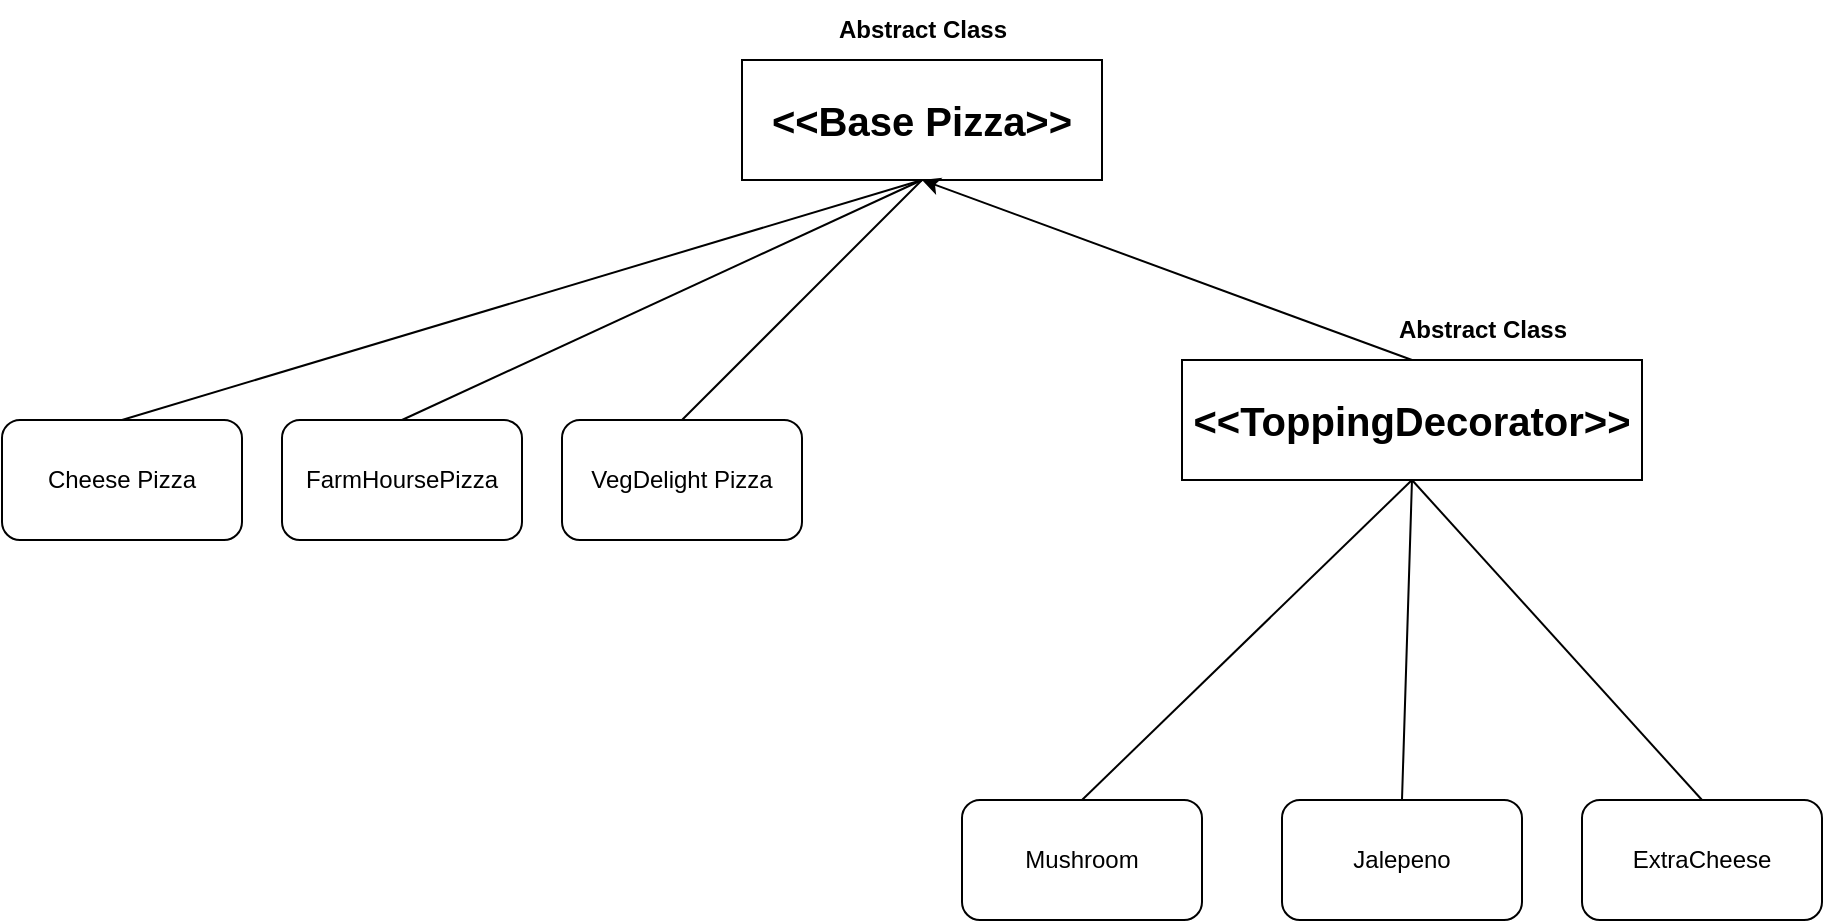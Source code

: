 <mxfile version="21.7.1" type="device">
  <diagram name="Page-1" id="tkUML4gEA5dO_1G48Ll4">
    <mxGraphModel dx="1924" dy="757" grid="1" gridSize="10" guides="1" tooltips="1" connect="1" arrows="1" fold="1" page="1" pageScale="1" pageWidth="827" pageHeight="1169" math="0" shadow="0">
      <root>
        <mxCell id="0" />
        <mxCell id="1" parent="0" />
        <mxCell id="3V__FfAypffrKeN0vhPo-1" value="&lt;font style=&quot;font-size: 20px;&quot;&gt;&lt;b&gt;&amp;lt;&amp;lt;Base Pizza&amp;gt;&amp;gt;&lt;/b&gt;&lt;/font&gt;" style="rounded=0;whiteSpace=wrap;html=1;" vertex="1" parent="1">
          <mxGeometry x="330" y="60" width="180" height="60" as="geometry" />
        </mxCell>
        <mxCell id="3V__FfAypffrKeN0vhPo-2" value="&lt;b&gt;Abstract Class&lt;/b&gt;" style="text;html=1;align=center;verticalAlign=middle;resizable=0;points=[];autosize=1;strokeColor=none;fillColor=none;" vertex="1" parent="1">
          <mxGeometry x="365" y="30" width="110" height="30" as="geometry" />
        </mxCell>
        <mxCell id="3V__FfAypffrKeN0vhPo-3" value="&lt;font style=&quot;font-size: 20px;&quot;&gt;&lt;b&gt;&amp;lt;&amp;lt;ToppingDecorator&amp;gt;&amp;gt;&lt;/b&gt;&lt;/font&gt;" style="rounded=0;whiteSpace=wrap;html=1;" vertex="1" parent="1">
          <mxGeometry x="550" y="210" width="230" height="60" as="geometry" />
        </mxCell>
        <mxCell id="3V__FfAypffrKeN0vhPo-5" value="" style="endArrow=classic;html=1;rounded=0;entryX=0.5;entryY=1;entryDx=0;entryDy=0;exitX=0.5;exitY=0;exitDx=0;exitDy=0;" edge="1" parent="1" source="3V__FfAypffrKeN0vhPo-3" target="3V__FfAypffrKeN0vhPo-1">
          <mxGeometry width="50" height="50" relative="1" as="geometry">
            <mxPoint x="390" y="270" as="sourcePoint" />
            <mxPoint x="440" y="220" as="targetPoint" />
          </mxGeometry>
        </mxCell>
        <mxCell id="3V__FfAypffrKeN0vhPo-6" value="&lt;b&gt;Abstract Class&lt;/b&gt;" style="text;html=1;align=center;verticalAlign=middle;resizable=0;points=[];autosize=1;strokeColor=none;fillColor=none;" vertex="1" parent="1">
          <mxGeometry x="645" y="180" width="110" height="30" as="geometry" />
        </mxCell>
        <mxCell id="3V__FfAypffrKeN0vhPo-7" value="Cheese Pizza" style="rounded=1;whiteSpace=wrap;html=1;" vertex="1" parent="1">
          <mxGeometry x="-40" y="240" width="120" height="60" as="geometry" />
        </mxCell>
        <mxCell id="3V__FfAypffrKeN0vhPo-8" value="FarmHoursePizza" style="rounded=1;whiteSpace=wrap;html=1;" vertex="1" parent="1">
          <mxGeometry x="100" y="240" width="120" height="60" as="geometry" />
        </mxCell>
        <mxCell id="3V__FfAypffrKeN0vhPo-9" value="VegDelight Pizza" style="rounded=1;whiteSpace=wrap;html=1;" vertex="1" parent="1">
          <mxGeometry x="240" y="240" width="120" height="60" as="geometry" />
        </mxCell>
        <mxCell id="3V__FfAypffrKeN0vhPo-10" value="" style="endArrow=none;html=1;rounded=0;exitX=0.5;exitY=1;exitDx=0;exitDy=0;entryX=0.5;entryY=0;entryDx=0;entryDy=0;" edge="1" parent="1" source="3V__FfAypffrKeN0vhPo-1" target="3V__FfAypffrKeN0vhPo-9">
          <mxGeometry width="50" height="50" relative="1" as="geometry">
            <mxPoint x="270" y="270" as="sourcePoint" />
            <mxPoint x="320" y="220" as="targetPoint" />
          </mxGeometry>
        </mxCell>
        <mxCell id="3V__FfAypffrKeN0vhPo-11" value="" style="endArrow=none;html=1;rounded=0;exitX=0.5;exitY=0;exitDx=0;exitDy=0;entryX=0.5;entryY=1;entryDx=0;entryDy=0;" edge="1" parent="1" source="3V__FfAypffrKeN0vhPo-8" target="3V__FfAypffrKeN0vhPo-1">
          <mxGeometry width="50" height="50" relative="1" as="geometry">
            <mxPoint x="240" y="200" as="sourcePoint" />
            <mxPoint x="320" y="220" as="targetPoint" />
          </mxGeometry>
        </mxCell>
        <mxCell id="3V__FfAypffrKeN0vhPo-12" value="" style="endArrow=none;html=1;rounded=0;exitX=0.5;exitY=0;exitDx=0;exitDy=0;entryX=0.5;entryY=1;entryDx=0;entryDy=0;" edge="1" parent="1" source="3V__FfAypffrKeN0vhPo-7" target="3V__FfAypffrKeN0vhPo-1">
          <mxGeometry width="50" height="50" relative="1" as="geometry">
            <mxPoint x="110" y="170" as="sourcePoint" />
            <mxPoint x="420" y="120" as="targetPoint" />
          </mxGeometry>
        </mxCell>
        <mxCell id="3V__FfAypffrKeN0vhPo-13" value="Mushroom" style="rounded=1;whiteSpace=wrap;html=1;" vertex="1" parent="1">
          <mxGeometry x="440" y="430" width="120" height="60" as="geometry" />
        </mxCell>
        <mxCell id="3V__FfAypffrKeN0vhPo-14" value="Jalepeno" style="rounded=1;whiteSpace=wrap;html=1;" vertex="1" parent="1">
          <mxGeometry x="600" y="430" width="120" height="60" as="geometry" />
        </mxCell>
        <mxCell id="3V__FfAypffrKeN0vhPo-15" value="ExtraCheese" style="rounded=1;whiteSpace=wrap;html=1;" vertex="1" parent="1">
          <mxGeometry x="750" y="430" width="120" height="60" as="geometry" />
        </mxCell>
        <mxCell id="3V__FfAypffrKeN0vhPo-16" value="" style="endArrow=none;html=1;rounded=0;exitX=0.5;exitY=1;exitDx=0;exitDy=0;entryX=0.5;entryY=0;entryDx=0;entryDy=0;" edge="1" parent="1" target="3V__FfAypffrKeN0vhPo-15" source="3V__FfAypffrKeN0vhPo-3">
          <mxGeometry width="50" height="50" relative="1" as="geometry">
            <mxPoint x="720" y="310" as="sourcePoint" />
            <mxPoint x="620" y="410" as="targetPoint" />
          </mxGeometry>
        </mxCell>
        <mxCell id="3V__FfAypffrKeN0vhPo-17" value="" style="endArrow=none;html=1;rounded=0;exitX=0.5;exitY=0;exitDx=0;exitDy=0;entryX=0.5;entryY=1;entryDx=0;entryDy=0;" edge="1" parent="1" source="3V__FfAypffrKeN0vhPo-14" target="3V__FfAypffrKeN0vhPo-3">
          <mxGeometry width="50" height="50" relative="1" as="geometry">
            <mxPoint x="540" y="390" as="sourcePoint" />
            <mxPoint x="720" y="310" as="targetPoint" />
          </mxGeometry>
        </mxCell>
        <mxCell id="3V__FfAypffrKeN0vhPo-18" value="" style="endArrow=none;html=1;rounded=0;exitX=0.5;exitY=0;exitDx=0;exitDy=0;entryX=0.5;entryY=1;entryDx=0;entryDy=0;" edge="1" parent="1" source="3V__FfAypffrKeN0vhPo-13" target="3V__FfAypffrKeN0vhPo-3">
          <mxGeometry width="50" height="50" relative="1" as="geometry">
            <mxPoint x="410" y="360" as="sourcePoint" />
            <mxPoint x="570" y="330" as="targetPoint" />
          </mxGeometry>
        </mxCell>
      </root>
    </mxGraphModel>
  </diagram>
</mxfile>
